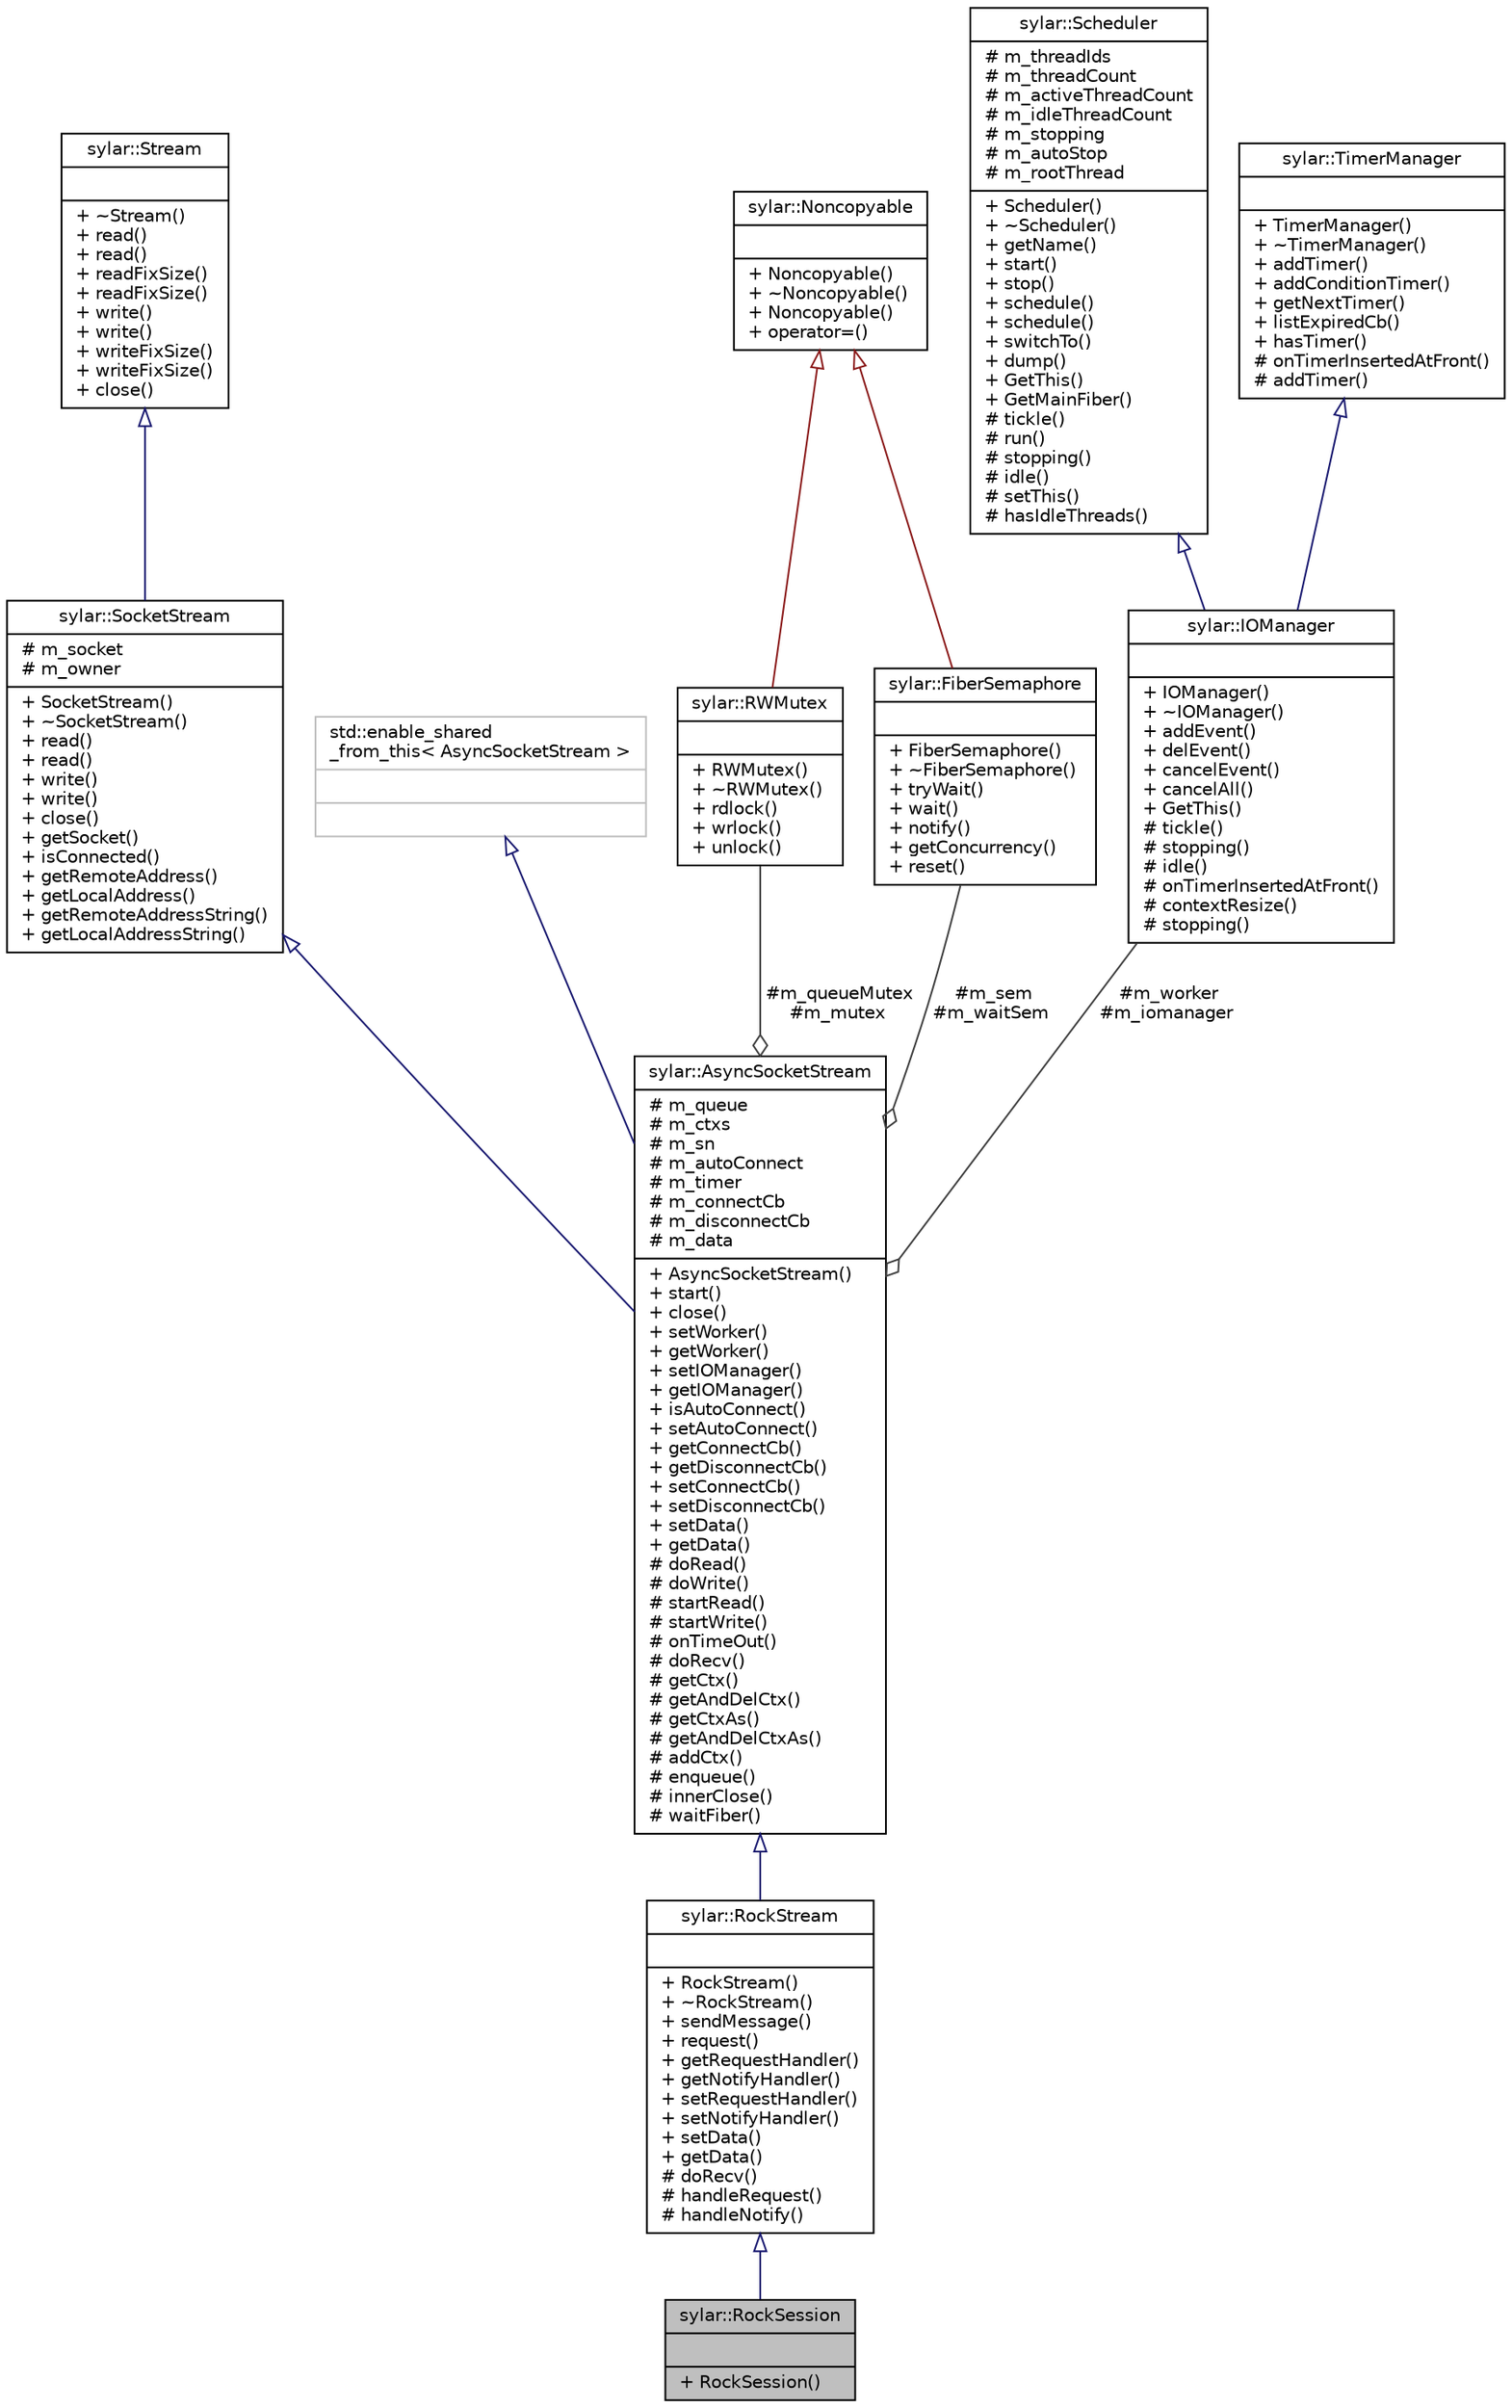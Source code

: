 digraph "sylar::RockSession"
{
 // LATEX_PDF_SIZE
  edge [fontname="Helvetica",fontsize="10",labelfontname="Helvetica",labelfontsize="10"];
  node [fontname="Helvetica",fontsize="10",shape=record];
  Node1 [label="{sylar::RockSession\n||+ RockSession()\l}",height=0.2,width=0.4,color="black", fillcolor="grey75", style="filled", fontcolor="black",tooltip=" "];
  Node2 -> Node1 [dir="back",color="midnightblue",fontsize="10",style="solid",arrowtail="onormal"];
  Node2 [label="{sylar::RockStream\n||+ RockStream()\l+ ~RockStream()\l+ sendMessage()\l+ request()\l+ getRequestHandler()\l+ getNotifyHandler()\l+ setRequestHandler()\l+ setNotifyHandler()\l+ setData()\l+ getData()\l# doRecv()\l# handleRequest()\l# handleNotify()\l}",height=0.2,width=0.4,color="black", fillcolor="white", style="filled",URL="$classsylar_1_1RockStream.html",tooltip=" "];
  Node3 -> Node2 [dir="back",color="midnightblue",fontsize="10",style="solid",arrowtail="onormal"];
  Node3 [label="{sylar::AsyncSocketStream\n|# m_queue\l# m_ctxs\l# m_sn\l# m_autoConnect\l# m_timer\l# m_connectCb\l# m_disconnectCb\l# m_data\l|+ AsyncSocketStream()\l+ start()\l+ close()\l+ setWorker()\l+ getWorker()\l+ setIOManager()\l+ getIOManager()\l+ isAutoConnect()\l+ setAutoConnect()\l+ getConnectCb()\l+ getDisconnectCb()\l+ setConnectCb()\l+ setDisconnectCb()\l+ setData()\l+ getData()\l# doRead()\l# doWrite()\l# startRead()\l# startWrite()\l# onTimeOut()\l# doRecv()\l# getCtx()\l# getAndDelCtx()\l# getCtxAs()\l# getAndDelCtxAs()\l# addCtx()\l# enqueue()\l# innerClose()\l# waitFiber()\l}",height=0.2,width=0.4,color="black", fillcolor="white", style="filled",URL="$classsylar_1_1AsyncSocketStream.html",tooltip=" "];
  Node4 -> Node3 [dir="back",color="midnightblue",fontsize="10",style="solid",arrowtail="onormal"];
  Node4 [label="{sylar::SocketStream\n|# m_socket\l# m_owner\l|+ SocketStream()\l+ ~SocketStream()\l+ read()\l+ read()\l+ write()\l+ write()\l+ close()\l+ getSocket()\l+ isConnected()\l+ getRemoteAddress()\l+ getLocalAddress()\l+ getRemoteAddressString()\l+ getLocalAddressString()\l}",height=0.2,width=0.4,color="black", fillcolor="white", style="filled",URL="$classsylar_1_1SocketStream.html",tooltip="Socket流"];
  Node5 -> Node4 [dir="back",color="midnightblue",fontsize="10",style="solid",arrowtail="onormal"];
  Node5 [label="{sylar::Stream\n||+ ~Stream()\l+ read()\l+ read()\l+ readFixSize()\l+ readFixSize()\l+ write()\l+ write()\l+ writeFixSize()\l+ writeFixSize()\l+ close()\l}",height=0.2,width=0.4,color="black", fillcolor="white", style="filled",URL="$classsylar_1_1Stream.html",tooltip="流结构"];
  Node6 -> Node3 [dir="back",color="midnightblue",fontsize="10",style="solid",arrowtail="onormal"];
  Node6 [label="{std::enable_shared\l_from_this\< AsyncSocketStream \>\n||}",height=0.2,width=0.4,color="grey75", fillcolor="white", style="filled",tooltip=" "];
  Node7 -> Node3 [color="grey25",fontsize="10",style="solid",label=" #m_queueMutex\n#m_mutex" ,arrowhead="odiamond"];
  Node7 [label="{sylar::RWMutex\n||+ RWMutex()\l+ ~RWMutex()\l+ rdlock()\l+ wrlock()\l+ unlock()\l}",height=0.2,width=0.4,color="black", fillcolor="white", style="filled",URL="$classsylar_1_1RWMutex.html",tooltip="读写锁"];
  Node8 -> Node7 [dir="back",color="firebrick4",fontsize="10",style="solid",arrowtail="onormal"];
  Node8 [label="{sylar::Noncopyable\n||+ Noncopyable()\l+ ~Noncopyable()\l+ Noncopyable()\l+ operator=()\l}",height=0.2,width=0.4,color="black", fillcolor="white", style="filled",URL="$classsylar_1_1Noncopyable.html",tooltip="对象无法拷贝,赋值"];
  Node9 -> Node3 [color="grey25",fontsize="10",style="solid",label=" #m_worker\n#m_iomanager" ,arrowhead="odiamond"];
  Node9 [label="{sylar::IOManager\n||+ IOManager()\l+ ~IOManager()\l+ addEvent()\l+ delEvent()\l+ cancelEvent()\l+ cancelAll()\l+ GetThis()\l# tickle()\l# stopping()\l# idle()\l# onTimerInsertedAtFront()\l# contextResize()\l# stopping()\l}",height=0.2,width=0.4,color="black", fillcolor="white", style="filled",URL="$classsylar_1_1IOManager.html",tooltip="基于Epoll的IO协程调度器"];
  Node10 -> Node9 [dir="back",color="midnightblue",fontsize="10",style="solid",arrowtail="onormal"];
  Node10 [label="{sylar::Scheduler\n|# m_threadIds\l# m_threadCount\l# m_activeThreadCount\l# m_idleThreadCount\l# m_stopping\l# m_autoStop\l# m_rootThread\l|+ Scheduler()\l+ ~Scheduler()\l+ getName()\l+ start()\l+ stop()\l+ schedule()\l+ schedule()\l+ switchTo()\l+ dump()\l+ GetThis()\l+ GetMainFiber()\l# tickle()\l# run()\l# stopping()\l# idle()\l# setThis()\l# hasIdleThreads()\l}",height=0.2,width=0.4,color="black", fillcolor="white", style="filled",URL="$classsylar_1_1Scheduler.html",tooltip="协程调度器"];
  Node11 -> Node9 [dir="back",color="midnightblue",fontsize="10",style="solid",arrowtail="onormal"];
  Node11 [label="{sylar::TimerManager\n||+ TimerManager()\l+ ~TimerManager()\l+ addTimer()\l+ addConditionTimer()\l+ getNextTimer()\l+ listExpiredCb()\l+ hasTimer()\l# onTimerInsertedAtFront()\l# addTimer()\l}",height=0.2,width=0.4,color="black", fillcolor="white", style="filled",URL="$classsylar_1_1TimerManager.html",tooltip="定时器管理器"];
  Node12 -> Node3 [color="grey25",fontsize="10",style="solid",label=" #m_sem\n#m_waitSem" ,arrowhead="odiamond"];
  Node12 [label="{sylar::FiberSemaphore\n||+ FiberSemaphore()\l+ ~FiberSemaphore()\l+ tryWait()\l+ wait()\l+ notify()\l+ getConcurrency()\l+ reset()\l}",height=0.2,width=0.4,color="black", fillcolor="white", style="filled",URL="$classsylar_1_1FiberSemaphore.html",tooltip=" "];
  Node8 -> Node12 [dir="back",color="firebrick4",fontsize="10",style="solid",arrowtail="onormal"];
}
